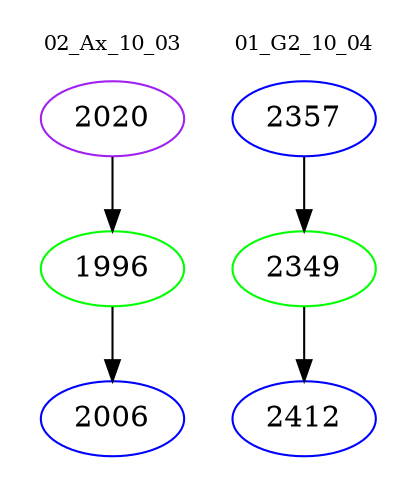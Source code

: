 digraph{
subgraph cluster_0 {
color = white
label = "02_Ax_10_03";
fontsize=10;
T0_2020 [label="2020", color="purple"]
T0_2020 -> T0_1996 [color="black"]
T0_1996 [label="1996", color="green"]
T0_1996 -> T0_2006 [color="black"]
T0_2006 [label="2006", color="blue"]
}
subgraph cluster_1 {
color = white
label = "01_G2_10_04";
fontsize=10;
T1_2357 [label="2357", color="blue"]
T1_2357 -> T1_2349 [color="black"]
T1_2349 [label="2349", color="green"]
T1_2349 -> T1_2412 [color="black"]
T1_2412 [label="2412", color="blue"]
}
}
